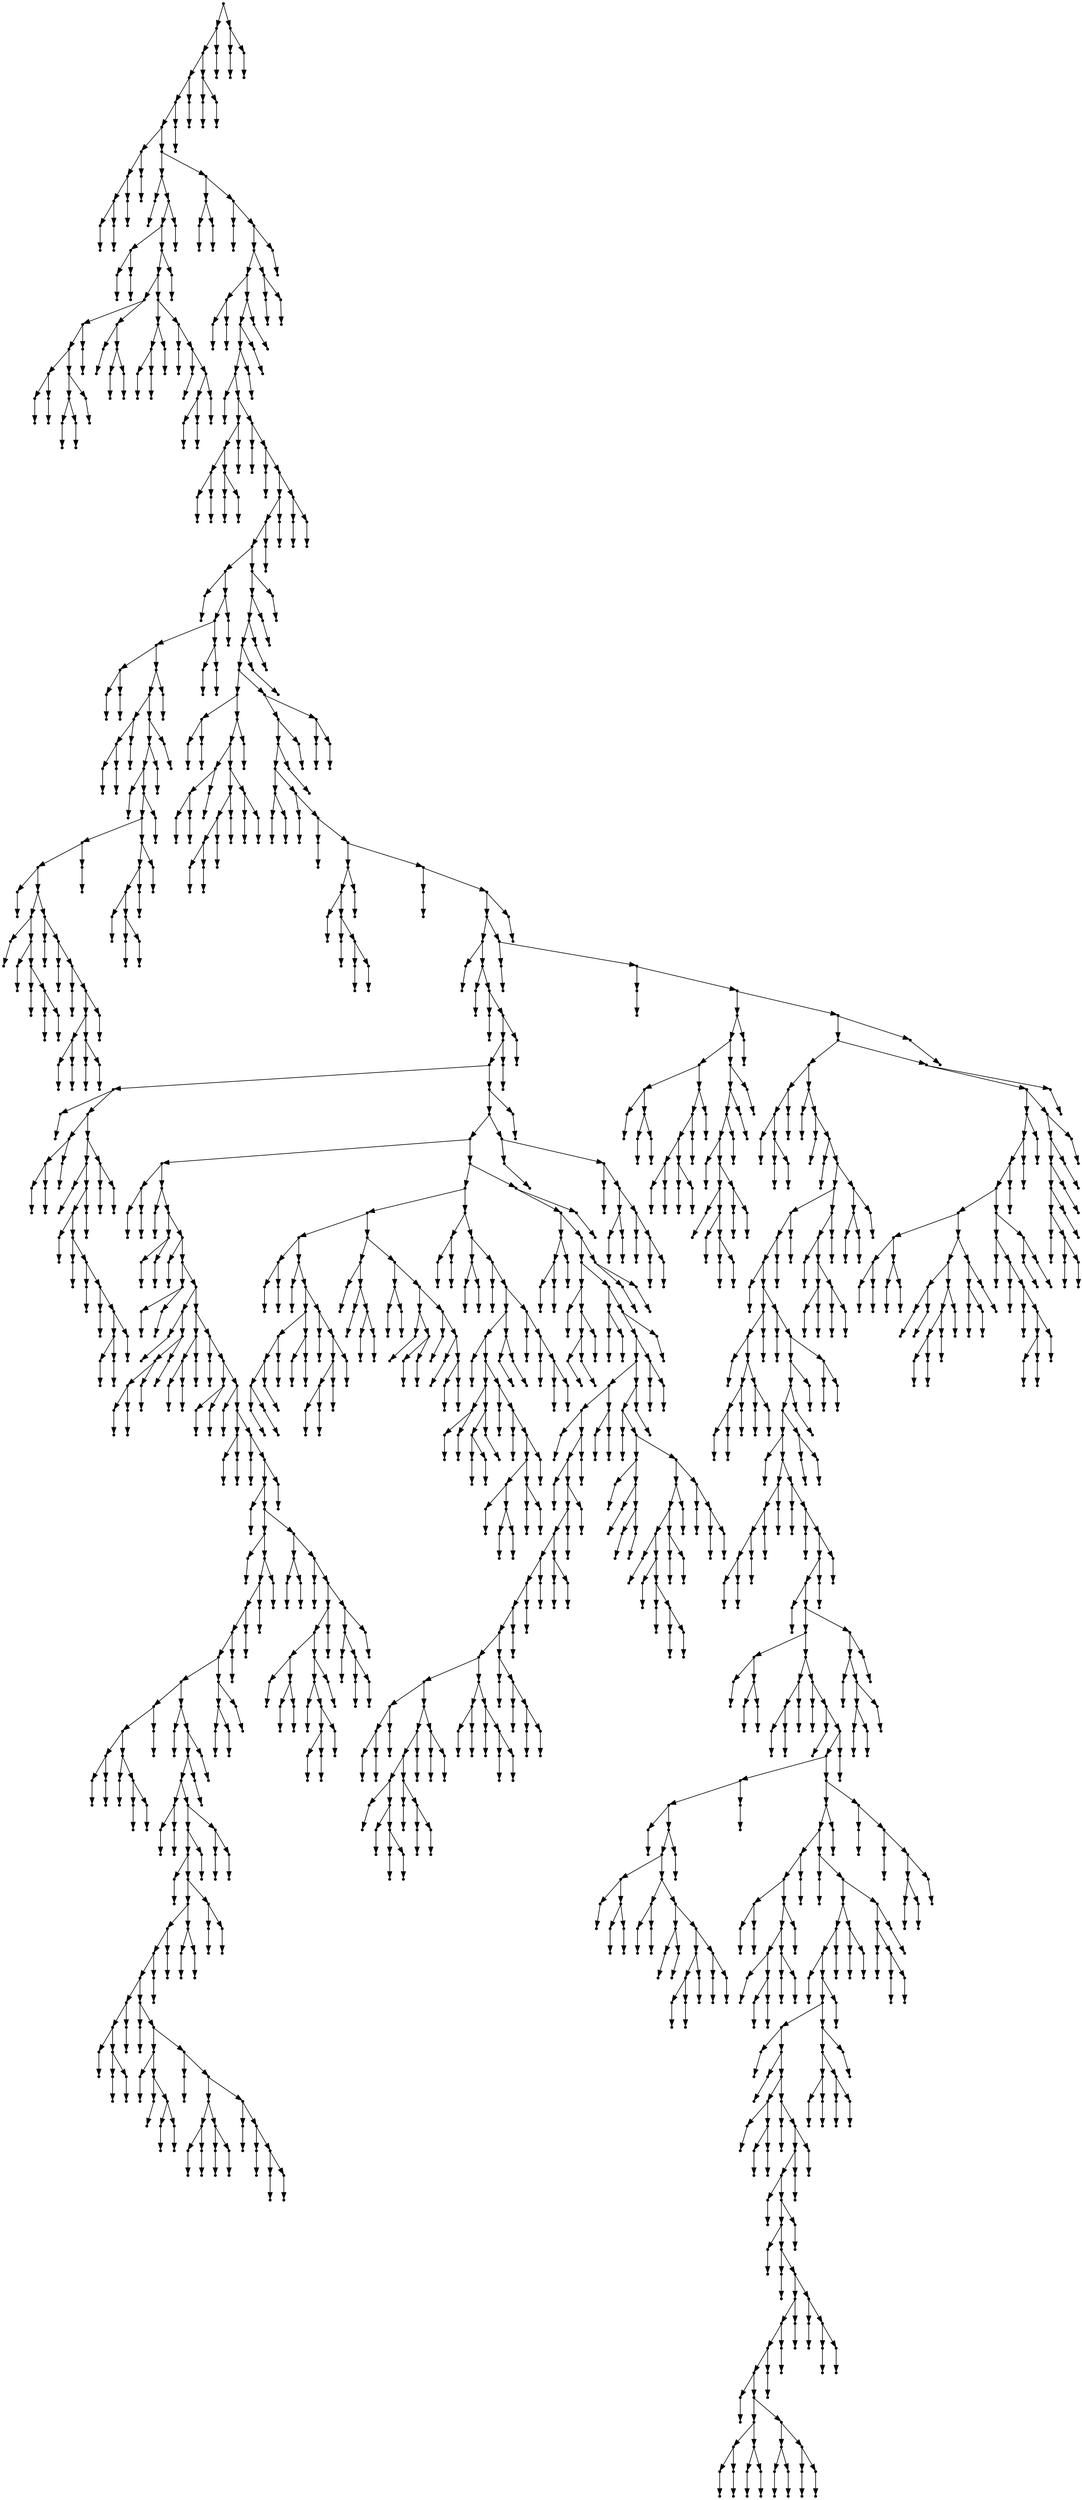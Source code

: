 digraph {
  1618 [shape=point];
  1612 [shape=point];
  1609 [shape=point];
  1603 [shape=point];
  1600 [shape=point];
  1597 [shape=point];
  10 [shape=point];
  7 [shape=point];
  4 [shape=point];
  1 [shape=point];
  0 [shape=point];
  3 [shape=point];
  2 [shape=point];
  6 [shape=point];
  5 [shape=point];
  9 [shape=point];
  8 [shape=point];
  1596 [shape=point];
  75 [shape=point];
  12 [shape=point];
  11 [shape=point];
  74 [shape=point];
  71 [shape=point];
  17 [shape=point];
  14 [shape=point];
  13 [shape=point];
  16 [shape=point];
  15 [shape=point];
  70 [shape=point];
  67 [shape=point];
  43 [shape=point];
  34 [shape=point];
  31 [shape=point];
  22 [shape=point];
  19 [shape=point];
  18 [shape=point];
  21 [shape=point];
  20 [shape=point];
  30 [shape=point];
  27 [shape=point];
  24 [shape=point];
  23 [shape=point];
  26 [shape=point];
  25 [shape=point];
  29 [shape=point];
  28 [shape=point];
  33 [shape=point];
  32 [shape=point];
  42 [shape=point];
  36 [shape=point];
  35 [shape=point];
  41 [shape=point];
  38 [shape=point];
  37 [shape=point];
  40 [shape=point];
  39 [shape=point];
  66 [shape=point];
  51 [shape=point];
  48 [shape=point];
  45 [shape=point];
  44 [shape=point];
  47 [shape=point];
  46 [shape=point];
  50 [shape=point];
  49 [shape=point];
  65 [shape=point];
  53 [shape=point];
  52 [shape=point];
  64 [shape=point];
  55 [shape=point];
  54 [shape=point];
  63 [shape=point];
  60 [shape=point];
  57 [shape=point];
  56 [shape=point];
  59 [shape=point];
  58 [shape=point];
  62 [shape=point];
  61 [shape=point];
  69 [shape=point];
  68 [shape=point];
  73 [shape=point];
  72 [shape=point];
  1595 [shape=point];
  80 [shape=point];
  77 [shape=point];
  76 [shape=point];
  79 [shape=point];
  78 [shape=point];
  1594 [shape=point];
  82 [shape=point];
  81 [shape=point];
  1593 [shape=point];
  1590 [shape=point];
  1584 [shape=point];
  87 [shape=point];
  84 [shape=point];
  83 [shape=point];
  86 [shape=point];
  85 [shape=point];
  1583 [shape=point];
  1580 [shape=point];
  1577 [shape=point];
  1574 [shape=point];
  89 [shape=point];
  88 [shape=point];
  1573 [shape=point];
  103 [shape=point];
  100 [shape=point];
  94 [shape=point];
  91 [shape=point];
  90 [shape=point];
  93 [shape=point];
  92 [shape=point];
  99 [shape=point];
  96 [shape=point];
  95 [shape=point];
  98 [shape=point];
  97 [shape=point];
  102 [shape=point];
  101 [shape=point];
  1572 [shape=point];
  105 [shape=point];
  104 [shape=point];
  1571 [shape=point];
  107 [shape=point];
  106 [shape=point];
  1570 [shape=point];
  1564 [shape=point];
  1561 [shape=point];
  1558 [shape=point];
  208 [shape=point];
  109 [shape=point];
  108 [shape=point];
  207 [shape=point];
  204 [shape=point];
  198 [shape=point];
  114 [shape=point];
  111 [shape=point];
  110 [shape=point];
  113 [shape=point];
  112 [shape=point];
  197 [shape=point];
  194 [shape=point];
  122 [shape=point];
  119 [shape=point];
  116 [shape=point];
  115 [shape=point];
  118 [shape=point];
  117 [shape=point];
  121 [shape=point];
  120 [shape=point];
  193 [shape=point];
  190 [shape=point];
  187 [shape=point];
  124 [shape=point];
  123 [shape=point];
  186 [shape=point];
  183 [shape=point];
  168 [shape=point];
  165 [shape=point];
  126 [shape=point];
  125 [shape=point];
  164 [shape=point];
  140 [shape=point];
  128 [shape=point];
  127 [shape=point];
  139 [shape=point];
  130 [shape=point];
  129 [shape=point];
  138 [shape=point];
  132 [shape=point];
  131 [shape=point];
  137 [shape=point];
  134 [shape=point];
  133 [shape=point];
  136 [shape=point];
  135 [shape=point];
  163 [shape=point];
  142 [shape=point];
  141 [shape=point];
  162 [shape=point];
  144 [shape=point];
  143 [shape=point];
  161 [shape=point];
  146 [shape=point];
  145 [shape=point];
  160 [shape=point];
  157 [shape=point];
  151 [shape=point];
  148 [shape=point];
  147 [shape=point];
  150 [shape=point];
  149 [shape=point];
  156 [shape=point];
  153 [shape=point];
  152 [shape=point];
  155 [shape=point];
  154 [shape=point];
  159 [shape=point];
  158 [shape=point];
  167 [shape=point];
  166 [shape=point];
  182 [shape=point];
  179 [shape=point];
  176 [shape=point];
  170 [shape=point];
  169 [shape=point];
  175 [shape=point];
  172 [shape=point];
  171 [shape=point];
  174 [shape=point];
  173 [shape=point];
  178 [shape=point];
  177 [shape=point];
  181 [shape=point];
  180 [shape=point];
  185 [shape=point];
  184 [shape=point];
  189 [shape=point];
  188 [shape=point];
  192 [shape=point];
  191 [shape=point];
  196 [shape=point];
  195 [shape=point];
  203 [shape=point];
  200 [shape=point];
  199 [shape=point];
  202 [shape=point];
  201 [shape=point];
  206 [shape=point];
  205 [shape=point];
  1557 [shape=point];
  1554 [shape=point];
  1551 [shape=point];
  1548 [shape=point];
  1545 [shape=point];
  243 [shape=point];
  213 [shape=point];
  210 [shape=point];
  209 [shape=point];
  212 [shape=point];
  211 [shape=point];
  242 [shape=point];
  239 [shape=point];
  221 [shape=point];
  218 [shape=point];
  215 [shape=point];
  214 [shape=point];
  217 [shape=point];
  216 [shape=point];
  220 [shape=point];
  219 [shape=point];
  238 [shape=point];
  232 [shape=point];
  229 [shape=point];
  226 [shape=point];
  223 [shape=point];
  222 [shape=point];
  225 [shape=point];
  224 [shape=point];
  228 [shape=point];
  227 [shape=point];
  231 [shape=point];
  230 [shape=point];
  237 [shape=point];
  234 [shape=point];
  233 [shape=point];
  236 [shape=point];
  235 [shape=point];
  241 [shape=point];
  240 [shape=point];
  1544 [shape=point];
  1538 [shape=point];
  1535 [shape=point];
  1532 [shape=point];
  248 [shape=point];
  245 [shape=point];
  244 [shape=point];
  247 [shape=point];
  246 [shape=point];
  1531 [shape=point];
  250 [shape=point];
  249 [shape=point];
  1530 [shape=point];
  252 [shape=point];
  251 [shape=point];
  1529 [shape=point];
  266 [shape=point];
  263 [shape=point];
  254 [shape=point];
  253 [shape=point];
  262 [shape=point];
  256 [shape=point];
  255 [shape=point];
  261 [shape=point];
  258 [shape=point];
  257 [shape=point];
  260 [shape=point];
  259 [shape=point];
  265 [shape=point];
  264 [shape=point];
  1528 [shape=point];
  268 [shape=point];
  267 [shape=point];
  1527 [shape=point];
  1524 [shape=point];
  969 [shape=point];
  270 [shape=point];
  269 [shape=point];
  968 [shape=point];
  272 [shape=point];
  271 [shape=point];
  967 [shape=point];
  274 [shape=point];
  273 [shape=point];
  966 [shape=point];
  963 [shape=point];
  960 [shape=point];
  318 [shape=point];
  276 [shape=point];
  275 [shape=point];
  317 [shape=point];
  284 [shape=point];
  281 [shape=point];
  278 [shape=point];
  277 [shape=point];
  280 [shape=point];
  279 [shape=point];
  283 [shape=point];
  282 [shape=point];
  316 [shape=point];
  310 [shape=point];
  286 [shape=point];
  285 [shape=point];
  309 [shape=point];
  306 [shape=point];
  288 [shape=point];
  287 [shape=point];
  305 [shape=point];
  290 [shape=point];
  289 [shape=point];
  304 [shape=point];
  292 [shape=point];
  291 [shape=point];
  303 [shape=point];
  294 [shape=point];
  293 [shape=point];
  302 [shape=point];
  299 [shape=point];
  296 [shape=point];
  295 [shape=point];
  298 [shape=point];
  297 [shape=point];
  301 [shape=point];
  300 [shape=point];
  308 [shape=point];
  307 [shape=point];
  315 [shape=point];
  312 [shape=point];
  311 [shape=point];
  314 [shape=point];
  313 [shape=point];
  959 [shape=point];
  956 [shape=point];
  935 [shape=point];
  581 [shape=point];
  323 [shape=point];
  320 [shape=point];
  319 [shape=point];
  322 [shape=point];
  321 [shape=point];
  580 [shape=point];
  325 [shape=point];
  324 [shape=point];
  579 [shape=point];
  330 [shape=point];
  327 [shape=point];
  326 [shape=point];
  329 [shape=point];
  328 [shape=point];
  578 [shape=point];
  332 [shape=point];
  331 [shape=point];
  577 [shape=point];
  337 [shape=point];
  334 [shape=point];
  333 [shape=point];
  336 [shape=point];
  335 [shape=point];
  576 [shape=point];
  351 [shape=point];
  339 [shape=point];
  338 [shape=point];
  350 [shape=point];
  347 [shape=point];
  344 [shape=point];
  341 [shape=point];
  340 [shape=point];
  343 [shape=point];
  342 [shape=point];
  346 [shape=point];
  345 [shape=point];
  349 [shape=point];
  348 [shape=point];
  575 [shape=point];
  359 [shape=point];
  356 [shape=point];
  353 [shape=point];
  352 [shape=point];
  355 [shape=point];
  354 [shape=point];
  358 [shape=point];
  357 [shape=point];
  574 [shape=point];
  361 [shape=point];
  360 [shape=point];
  573 [shape=point];
  366 [shape=point];
  363 [shape=point];
  362 [shape=point];
  365 [shape=point];
  364 [shape=point];
  572 [shape=point];
  368 [shape=point];
  367 [shape=point];
  571 [shape=point];
  373 [shape=point];
  370 [shape=point];
  369 [shape=point];
  372 [shape=point];
  371 [shape=point];
  570 [shape=point];
  375 [shape=point];
  374 [shape=point];
  569 [shape=point];
  566 [shape=point];
  377 [shape=point];
  376 [shape=point];
  565 [shape=point];
  517 [shape=point];
  379 [shape=point];
  378 [shape=point];
  516 [shape=point];
  513 [shape=point];
  510 [shape=point];
  507 [shape=point];
  504 [shape=point];
  495 [shape=point];
  396 [shape=point];
  393 [shape=point];
  384 [shape=point];
  381 [shape=point];
  380 [shape=point];
  383 [shape=point];
  382 [shape=point];
  392 [shape=point];
  386 [shape=point];
  385 [shape=point];
  391 [shape=point];
  388 [shape=point];
  387 [shape=point];
  390 [shape=point];
  389 [shape=point];
  395 [shape=point];
  394 [shape=point];
  494 [shape=point];
  398 [shape=point];
  397 [shape=point];
  493 [shape=point];
  490 [shape=point];
  487 [shape=point];
  403 [shape=point];
  400 [shape=point];
  399 [shape=point];
  402 [shape=point];
  401 [shape=point];
  486 [shape=point];
  480 [shape=point];
  477 [shape=point];
  405 [shape=point];
  404 [shape=point];
  476 [shape=point];
  470 [shape=point];
  464 [shape=point];
  461 [shape=point];
  458 [shape=point];
  416 [shape=point];
  413 [shape=point];
  407 [shape=point];
  406 [shape=point];
  412 [shape=point];
  409 [shape=point];
  408 [shape=point];
  411 [shape=point];
  410 [shape=point];
  415 [shape=point];
  414 [shape=point];
  457 [shape=point];
  418 [shape=point];
  417 [shape=point];
  456 [shape=point];
  429 [shape=point];
  420 [shape=point];
  419 [shape=point];
  428 [shape=point];
  422 [shape=point];
  421 [shape=point];
  427 [shape=point];
  424 [shape=point];
  423 [shape=point];
  426 [shape=point];
  425 [shape=point];
  455 [shape=point];
  431 [shape=point];
  430 [shape=point];
  454 [shape=point];
  442 [shape=point];
  436 [shape=point];
  433 [shape=point];
  432 [shape=point];
  435 [shape=point];
  434 [shape=point];
  441 [shape=point];
  438 [shape=point];
  437 [shape=point];
  440 [shape=point];
  439 [shape=point];
  453 [shape=point];
  444 [shape=point];
  443 [shape=point];
  452 [shape=point];
  446 [shape=point];
  445 [shape=point];
  451 [shape=point];
  448 [shape=point];
  447 [shape=point];
  450 [shape=point];
  449 [shape=point];
  460 [shape=point];
  459 [shape=point];
  463 [shape=point];
  462 [shape=point];
  469 [shape=point];
  466 [shape=point];
  465 [shape=point];
  468 [shape=point];
  467 [shape=point];
  475 [shape=point];
  472 [shape=point];
  471 [shape=point];
  474 [shape=point];
  473 [shape=point];
  479 [shape=point];
  478 [shape=point];
  485 [shape=point];
  482 [shape=point];
  481 [shape=point];
  484 [shape=point];
  483 [shape=point];
  489 [shape=point];
  488 [shape=point];
  492 [shape=point];
  491 [shape=point];
  503 [shape=point];
  500 [shape=point];
  497 [shape=point];
  496 [shape=point];
  499 [shape=point];
  498 [shape=point];
  502 [shape=point];
  501 [shape=point];
  506 [shape=point];
  505 [shape=point];
  509 [shape=point];
  508 [shape=point];
  512 [shape=point];
  511 [shape=point];
  515 [shape=point];
  514 [shape=point];
  564 [shape=point];
  522 [shape=point];
  519 [shape=point];
  518 [shape=point];
  521 [shape=point];
  520 [shape=point];
  563 [shape=point];
  524 [shape=point];
  523 [shape=point];
  562 [shape=point];
  550 [shape=point];
  547 [shape=point];
  532 [shape=point];
  526 [shape=point];
  525 [shape=point];
  531 [shape=point];
  528 [shape=point];
  527 [shape=point];
  530 [shape=point];
  529 [shape=point];
  546 [shape=point];
  543 [shape=point];
  534 [shape=point];
  533 [shape=point];
  542 [shape=point];
  539 [shape=point];
  536 [shape=point];
  535 [shape=point];
  538 [shape=point];
  537 [shape=point];
  541 [shape=point];
  540 [shape=point];
  545 [shape=point];
  544 [shape=point];
  549 [shape=point];
  548 [shape=point];
  561 [shape=point];
  558 [shape=point];
  552 [shape=point];
  551 [shape=point];
  557 [shape=point];
  554 [shape=point];
  553 [shape=point];
  556 [shape=point];
  555 [shape=point];
  560 [shape=point];
  559 [shape=point];
  568 [shape=point];
  567 [shape=point];
  934 [shape=point];
  736 [shape=point];
  661 [shape=point];
  622 [shape=point];
  586 [shape=point];
  583 [shape=point];
  582 [shape=point];
  585 [shape=point];
  584 [shape=point];
  621 [shape=point];
  588 [shape=point];
  587 [shape=point];
  620 [shape=point];
  605 [shape=point];
  599 [shape=point];
  596 [shape=point];
  593 [shape=point];
  590 [shape=point];
  589 [shape=point];
  592 [shape=point];
  591 [shape=point];
  595 [shape=point];
  594 [shape=point];
  598 [shape=point];
  597 [shape=point];
  604 [shape=point];
  601 [shape=point];
  600 [shape=point];
  603 [shape=point];
  602 [shape=point];
  619 [shape=point];
  607 [shape=point];
  606 [shape=point];
  618 [shape=point];
  615 [shape=point];
  612 [shape=point];
  609 [shape=point];
  608 [shape=point];
  611 [shape=point];
  610 [shape=point];
  614 [shape=point];
  613 [shape=point];
  617 [shape=point];
  616 [shape=point];
  660 [shape=point];
  633 [shape=point];
  624 [shape=point];
  623 [shape=point];
  632 [shape=point];
  626 [shape=point];
  625 [shape=point];
  631 [shape=point];
  628 [shape=point];
  627 [shape=point];
  630 [shape=point];
  629 [shape=point];
  659 [shape=point];
  638 [shape=point];
  635 [shape=point];
  634 [shape=point];
  637 [shape=point];
  636 [shape=point];
  658 [shape=point];
  646 [shape=point];
  640 [shape=point];
  639 [shape=point];
  645 [shape=point];
  642 [shape=point];
  641 [shape=point];
  644 [shape=point];
  643 [shape=point];
  657 [shape=point];
  648 [shape=point];
  647 [shape=point];
  656 [shape=point];
  650 [shape=point];
  649 [shape=point];
  655 [shape=point];
  652 [shape=point];
  651 [shape=point];
  654 [shape=point];
  653 [shape=point];
  735 [shape=point];
  666 [shape=point];
  663 [shape=point];
  662 [shape=point];
  665 [shape=point];
  664 [shape=point];
  734 [shape=point];
  671 [shape=point];
  668 [shape=point];
  667 [shape=point];
  670 [shape=point];
  669 [shape=point];
  733 [shape=point];
  673 [shape=point];
  672 [shape=point];
  732 [shape=point];
  720 [shape=point];
  714 [shape=point];
  675 [shape=point];
  674 [shape=point];
  713 [shape=point];
  689 [shape=point];
  680 [shape=point];
  677 [shape=point];
  676 [shape=point];
  679 [shape=point];
  678 [shape=point];
  688 [shape=point];
  685 [shape=point];
  682 [shape=point];
  681 [shape=point];
  684 [shape=point];
  683 [shape=point];
  687 [shape=point];
  686 [shape=point];
  712 [shape=point];
  691 [shape=point];
  690 [shape=point];
  711 [shape=point];
  693 [shape=point];
  692 [shape=point];
  710 [shape=point];
  707 [shape=point];
  701 [shape=point];
  695 [shape=point];
  694 [shape=point];
  700 [shape=point];
  697 [shape=point];
  696 [shape=point];
  699 [shape=point];
  698 [shape=point];
  706 [shape=point];
  703 [shape=point];
  702 [shape=point];
  705 [shape=point];
  704 [shape=point];
  709 [shape=point];
  708 [shape=point];
  719 [shape=point];
  716 [shape=point];
  715 [shape=point];
  718 [shape=point];
  717 [shape=point];
  731 [shape=point];
  722 [shape=point];
  721 [shape=point];
  730 [shape=point];
  724 [shape=point];
  723 [shape=point];
  729 [shape=point];
  726 [shape=point];
  725 [shape=point];
  728 [shape=point];
  727 [shape=point];
  933 [shape=point];
  930 [shape=point];
  744 [shape=point];
  741 [shape=point];
  738 [shape=point];
  737 [shape=point];
  740 [shape=point];
  739 [shape=point];
  743 [shape=point];
  742 [shape=point];
  929 [shape=point];
  923 [shape=point];
  755 [shape=point];
  746 [shape=point];
  745 [shape=point];
  754 [shape=point];
  751 [shape=point];
  748 [shape=point];
  747 [shape=point];
  750 [shape=point];
  749 [shape=point];
  753 [shape=point];
  752 [shape=point];
  922 [shape=point];
  760 [shape=point];
  757 [shape=point];
  756 [shape=point];
  759 [shape=point];
  758 [shape=point];
  921 [shape=point];
  918 [shape=point];
  912 [shape=point];
  861 [shape=point];
  855 [shape=point];
  762 [shape=point];
  761 [shape=point];
  854 [shape=point];
  851 [shape=point];
  764 [shape=point];
  763 [shape=point];
  850 [shape=point];
  847 [shape=point];
  844 [shape=point];
  838 [shape=point];
  835 [shape=point];
  832 [shape=point];
  829 [shape=point];
  817 [shape=point];
  802 [shape=point];
  772 [shape=point];
  769 [shape=point];
  766 [shape=point];
  765 [shape=point];
  768 [shape=point];
  767 [shape=point];
  771 [shape=point];
  770 [shape=point];
  801 [shape=point];
  795 [shape=point];
  792 [shape=point];
  783 [shape=point];
  774 [shape=point];
  773 [shape=point];
  782 [shape=point];
  776 [shape=point];
  775 [shape=point];
  781 [shape=point];
  778 [shape=point];
  777 [shape=point];
  780 [shape=point];
  779 [shape=point];
  791 [shape=point];
  785 [shape=point];
  784 [shape=point];
  790 [shape=point];
  787 [shape=point];
  786 [shape=point];
  789 [shape=point];
  788 [shape=point];
  794 [shape=point];
  793 [shape=point];
  800 [shape=point];
  797 [shape=point];
  796 [shape=point];
  799 [shape=point];
  798 [shape=point];
  816 [shape=point];
  807 [shape=point];
  804 [shape=point];
  803 [shape=point];
  806 [shape=point];
  805 [shape=point];
  815 [shape=point];
  809 [shape=point];
  808 [shape=point];
  814 [shape=point];
  811 [shape=point];
  810 [shape=point];
  813 [shape=point];
  812 [shape=point];
  828 [shape=point];
  819 [shape=point];
  818 [shape=point];
  827 [shape=point];
  821 [shape=point];
  820 [shape=point];
  826 [shape=point];
  823 [shape=point];
  822 [shape=point];
  825 [shape=point];
  824 [shape=point];
  831 [shape=point];
  830 [shape=point];
  834 [shape=point];
  833 [shape=point];
  837 [shape=point];
  836 [shape=point];
  843 [shape=point];
  840 [shape=point];
  839 [shape=point];
  842 [shape=point];
  841 [shape=point];
  846 [shape=point];
  845 [shape=point];
  849 [shape=point];
  848 [shape=point];
  853 [shape=point];
  852 [shape=point];
  860 [shape=point];
  857 [shape=point];
  856 [shape=point];
  859 [shape=point];
  858 [shape=point];
  911 [shape=point];
  908 [shape=point];
  863 [shape=point];
  862 [shape=point];
  907 [shape=point];
  874 [shape=point];
  865 [shape=point];
  864 [shape=point];
  873 [shape=point];
  867 [shape=point];
  866 [shape=point];
  872 [shape=point];
  869 [shape=point];
  868 [shape=point];
  871 [shape=point];
  870 [shape=point];
  906 [shape=point];
  897 [shape=point];
  894 [shape=point];
  888 [shape=point];
  876 [shape=point];
  875 [shape=point];
  887 [shape=point];
  878 [shape=point];
  877 [shape=point];
  886 [shape=point];
  880 [shape=point];
  879 [shape=point];
  885 [shape=point];
  882 [shape=point];
  881 [shape=point];
  884 [shape=point];
  883 [shape=point];
  893 [shape=point];
  890 [shape=point];
  889 [shape=point];
  892 [shape=point];
  891 [shape=point];
  896 [shape=point];
  895 [shape=point];
  905 [shape=point];
  899 [shape=point];
  898 [shape=point];
  904 [shape=point];
  901 [shape=point];
  900 [shape=point];
  903 [shape=point];
  902 [shape=point];
  910 [shape=point];
  909 [shape=point];
  917 [shape=point];
  914 [shape=point];
  913 [shape=point];
  916 [shape=point];
  915 [shape=point];
  920 [shape=point];
  919 [shape=point];
  928 [shape=point];
  925 [shape=point];
  924 [shape=point];
  927 [shape=point];
  926 [shape=point];
  932 [shape=point];
  931 [shape=point];
  955 [shape=point];
  937 [shape=point];
  936 [shape=point];
  954 [shape=point];
  939 [shape=point];
  938 [shape=point];
  953 [shape=point];
  944 [shape=point];
  941 [shape=point];
  940 [shape=point];
  943 [shape=point];
  942 [shape=point];
  952 [shape=point];
  946 [shape=point];
  945 [shape=point];
  951 [shape=point];
  948 [shape=point];
  947 [shape=point];
  950 [shape=point];
  949 [shape=point];
  958 [shape=point];
  957 [shape=point];
  962 [shape=point];
  961 [shape=point];
  965 [shape=point];
  964 [shape=point];
  1523 [shape=point];
  971 [shape=point];
  970 [shape=point];
  1522 [shape=point];
  973 [shape=point];
  972 [shape=point];
  1521 [shape=point];
  1032 [shape=point];
  1029 [shape=point];
  999 [shape=point];
  981 [shape=point];
  975 [shape=point];
  974 [shape=point];
  980 [shape=point];
  977 [shape=point];
  976 [shape=point];
  979 [shape=point];
  978 [shape=point];
  998 [shape=point];
  995 [shape=point];
  992 [shape=point];
  986 [shape=point];
  983 [shape=point];
  982 [shape=point];
  985 [shape=point];
  984 [shape=point];
  991 [shape=point];
  988 [shape=point];
  987 [shape=point];
  990 [shape=point];
  989 [shape=point];
  994 [shape=point];
  993 [shape=point];
  997 [shape=point];
  996 [shape=point];
  1028 [shape=point];
  1025 [shape=point];
  1022 [shape=point];
  1019 [shape=point];
  1001 [shape=point];
  1000 [shape=point];
  1018 [shape=point];
  1012 [shape=point];
  1003 [shape=point];
  1002 [shape=point];
  1011 [shape=point];
  1005 [shape=point];
  1004 [shape=point];
  1010 [shape=point];
  1007 [shape=point];
  1006 [shape=point];
  1009 [shape=point];
  1008 [shape=point];
  1017 [shape=point];
  1014 [shape=point];
  1013 [shape=point];
  1016 [shape=point];
  1015 [shape=point];
  1021 [shape=point];
  1020 [shape=point];
  1024 [shape=point];
  1023 [shape=point];
  1027 [shape=point];
  1026 [shape=point];
  1031 [shape=point];
  1030 [shape=point];
  1520 [shape=point];
  1517 [shape=point];
  1421 [shape=point];
  1043 [shape=point];
  1040 [shape=point];
  1034 [shape=point];
  1033 [shape=point];
  1039 [shape=point];
  1036 [shape=point];
  1035 [shape=point];
  1038 [shape=point];
  1037 [shape=point];
  1042 [shape=point];
  1041 [shape=point];
  1420 [shape=point];
  1045 [shape=point];
  1044 [shape=point];
  1419 [shape=point];
  1047 [shape=point];
  1046 [shape=point];
  1418 [shape=point];
  1049 [shape=point];
  1048 [shape=point];
  1417 [shape=point];
  1408 [shape=point];
  1390 [shape=point];
  1387 [shape=point];
  1384 [shape=point];
  1051 [shape=point];
  1050 [shape=point];
  1383 [shape=point];
  1071 [shape=point];
  1068 [shape=point];
  1053 [shape=point];
  1052 [shape=point];
  1067 [shape=point];
  1061 [shape=point];
  1058 [shape=point];
  1055 [shape=point];
  1054 [shape=point];
  1057 [shape=point];
  1056 [shape=point];
  1060 [shape=point];
  1059 [shape=point];
  1066 [shape=point];
  1063 [shape=point];
  1062 [shape=point];
  1065 [shape=point];
  1064 [shape=point];
  1070 [shape=point];
  1069 [shape=point];
  1382 [shape=point];
  1073 [shape=point];
  1072 [shape=point];
  1381 [shape=point];
  1375 [shape=point];
  1372 [shape=point];
  1369 [shape=point];
  1363 [shape=point];
  1075 [shape=point];
  1074 [shape=point];
  1362 [shape=point];
  1089 [shape=point];
  1086 [shape=point];
  1083 [shape=point];
  1080 [shape=point];
  1077 [shape=point];
  1076 [shape=point];
  1079 [shape=point];
  1078 [shape=point];
  1082 [shape=point];
  1081 [shape=point];
  1085 [shape=point];
  1084 [shape=point];
  1088 [shape=point];
  1087 [shape=point];
  1361 [shape=point];
  1091 [shape=point];
  1090 [shape=point];
  1360 [shape=point];
  1093 [shape=point];
  1092 [shape=point];
  1359 [shape=point];
  1356 [shape=point];
  1353 [shape=point];
  1095 [shape=point];
  1094 [shape=point];
  1352 [shape=point];
  1337 [shape=point];
  1103 [shape=point];
  1097 [shape=point];
  1096 [shape=point];
  1102 [shape=point];
  1099 [shape=point];
  1098 [shape=point];
  1101 [shape=point];
  1100 [shape=point];
  1336 [shape=point];
  1111 [shape=point];
  1108 [shape=point];
  1105 [shape=point];
  1104 [shape=point];
  1107 [shape=point];
  1106 [shape=point];
  1110 [shape=point];
  1109 [shape=point];
  1335 [shape=point];
  1113 [shape=point];
  1112 [shape=point];
  1334 [shape=point];
  1115 [shape=point];
  1114 [shape=point];
  1333 [shape=point];
  1330 [shape=point];
  1159 [shape=point];
  1156 [shape=point];
  1117 [shape=point];
  1116 [shape=point];
  1155 [shape=point];
  1152 [shape=point];
  1125 [shape=point];
  1119 [shape=point];
  1118 [shape=point];
  1124 [shape=point];
  1121 [shape=point];
  1120 [shape=point];
  1123 [shape=point];
  1122 [shape=point];
  1151 [shape=point];
  1130 [shape=point];
  1127 [shape=point];
  1126 [shape=point];
  1129 [shape=point];
  1128 [shape=point];
  1150 [shape=point];
  1135 [shape=point];
  1132 [shape=point];
  1131 [shape=point];
  1134 [shape=point];
  1133 [shape=point];
  1149 [shape=point];
  1143 [shape=point];
  1140 [shape=point];
  1137 [shape=point];
  1136 [shape=point];
  1139 [shape=point];
  1138 [shape=point];
  1142 [shape=point];
  1141 [shape=point];
  1148 [shape=point];
  1145 [shape=point];
  1144 [shape=point];
  1147 [shape=point];
  1146 [shape=point];
  1154 [shape=point];
  1153 [shape=point];
  1158 [shape=point];
  1157 [shape=point];
  1329 [shape=point];
  1314 [shape=point];
  1311 [shape=point];
  1185 [shape=point];
  1182 [shape=point];
  1164 [shape=point];
  1161 [shape=point];
  1160 [shape=point];
  1163 [shape=point];
  1162 [shape=point];
  1181 [shape=point];
  1178 [shape=point];
  1172 [shape=point];
  1166 [shape=point];
  1165 [shape=point];
  1171 [shape=point];
  1168 [shape=point];
  1167 [shape=point];
  1170 [shape=point];
  1169 [shape=point];
  1177 [shape=point];
  1174 [shape=point];
  1173 [shape=point];
  1176 [shape=point];
  1175 [shape=point];
  1180 [shape=point];
  1179 [shape=point];
  1184 [shape=point];
  1183 [shape=point];
  1310 [shape=point];
  1187 [shape=point];
  1186 [shape=point];
  1309 [shape=point];
  1297 [shape=point];
  1291 [shape=point];
  1288 [shape=point];
  1189 [shape=point];
  1188 [shape=point];
  1287 [shape=point];
  1284 [shape=point];
  1269 [shape=point];
  1191 [shape=point];
  1190 [shape=point];
  1268 [shape=point];
  1193 [shape=point];
  1192 [shape=point];
  1267 [shape=point];
  1201 [shape=point];
  1195 [shape=point];
  1194 [shape=point];
  1200 [shape=point];
  1197 [shape=point];
  1196 [shape=point];
  1199 [shape=point];
  1198 [shape=point];
  1266 [shape=point];
  1203 [shape=point];
  1202 [shape=point];
  1265 [shape=point];
  1262 [shape=point];
  1259 [shape=point];
  1205 [shape=point];
  1204 [shape=point];
  1258 [shape=point];
  1255 [shape=point];
  1207 [shape=point];
  1206 [shape=point];
  1254 [shape=point];
  1209 [shape=point];
  1208 [shape=point];
  1253 [shape=point];
  1244 [shape=point];
  1241 [shape=point];
  1238 [shape=point];
  1235 [shape=point];
  1211 [shape=point];
  1210 [shape=point];
  1234 [shape=point];
  1222 [shape=point];
  1216 [shape=point];
  1213 [shape=point];
  1212 [shape=point];
  1215 [shape=point];
  1214 [shape=point];
  1221 [shape=point];
  1218 [shape=point];
  1217 [shape=point];
  1220 [shape=point];
  1219 [shape=point];
  1233 [shape=point];
  1227 [shape=point];
  1224 [shape=point];
  1223 [shape=point];
  1226 [shape=point];
  1225 [shape=point];
  1232 [shape=point];
  1229 [shape=point];
  1228 [shape=point];
  1231 [shape=point];
  1230 [shape=point];
  1237 [shape=point];
  1236 [shape=point];
  1240 [shape=point];
  1239 [shape=point];
  1243 [shape=point];
  1242 [shape=point];
  1252 [shape=point];
  1246 [shape=point];
  1245 [shape=point];
  1251 [shape=point];
  1248 [shape=point];
  1247 [shape=point];
  1250 [shape=point];
  1249 [shape=point];
  1257 [shape=point];
  1256 [shape=point];
  1261 [shape=point];
  1260 [shape=point];
  1264 [shape=point];
  1263 [shape=point];
  1283 [shape=point];
  1280 [shape=point];
  1274 [shape=point];
  1271 [shape=point];
  1270 [shape=point];
  1273 [shape=point];
  1272 [shape=point];
  1279 [shape=point];
  1276 [shape=point];
  1275 [shape=point];
  1278 [shape=point];
  1277 [shape=point];
  1282 [shape=point];
  1281 [shape=point];
  1286 [shape=point];
  1285 [shape=point];
  1290 [shape=point];
  1289 [shape=point];
  1296 [shape=point];
  1293 [shape=point];
  1292 [shape=point];
  1295 [shape=point];
  1294 [shape=point];
  1308 [shape=point];
  1305 [shape=point];
  1299 [shape=point];
  1298 [shape=point];
  1304 [shape=point];
  1301 [shape=point];
  1300 [shape=point];
  1303 [shape=point];
  1302 [shape=point];
  1307 [shape=point];
  1306 [shape=point];
  1313 [shape=point];
  1312 [shape=point];
  1328 [shape=point];
  1316 [shape=point];
  1315 [shape=point];
  1327 [shape=point];
  1318 [shape=point];
  1317 [shape=point];
  1326 [shape=point];
  1323 [shape=point];
  1320 [shape=point];
  1319 [shape=point];
  1322 [shape=point];
  1321 [shape=point];
  1325 [shape=point];
  1324 [shape=point];
  1332 [shape=point];
  1331 [shape=point];
  1351 [shape=point];
  1348 [shape=point];
  1339 [shape=point];
  1338 [shape=point];
  1347 [shape=point];
  1344 [shape=point];
  1341 [shape=point];
  1340 [shape=point];
  1343 [shape=point];
  1342 [shape=point];
  1346 [shape=point];
  1345 [shape=point];
  1350 [shape=point];
  1349 [shape=point];
  1355 [shape=point];
  1354 [shape=point];
  1358 [shape=point];
  1357 [shape=point];
  1368 [shape=point];
  1365 [shape=point];
  1364 [shape=point];
  1367 [shape=point];
  1366 [shape=point];
  1371 [shape=point];
  1370 [shape=point];
  1374 [shape=point];
  1373 [shape=point];
  1380 [shape=point];
  1377 [shape=point];
  1376 [shape=point];
  1379 [shape=point];
  1378 [shape=point];
  1386 [shape=point];
  1385 [shape=point];
  1389 [shape=point];
  1388 [shape=point];
  1407 [shape=point];
  1404 [shape=point];
  1392 [shape=point];
  1391 [shape=point];
  1403 [shape=point];
  1397 [shape=point];
  1394 [shape=point];
  1393 [shape=point];
  1396 [shape=point];
  1395 [shape=point];
  1402 [shape=point];
  1399 [shape=point];
  1398 [shape=point];
  1401 [shape=point];
  1400 [shape=point];
  1406 [shape=point];
  1405 [shape=point];
  1416 [shape=point];
  1413 [shape=point];
  1410 [shape=point];
  1409 [shape=point];
  1412 [shape=point];
  1411 [shape=point];
  1415 [shape=point];
  1414 [shape=point];
  1516 [shape=point];
  1513 [shape=point];
  1492 [shape=point];
  1489 [shape=point];
  1486 [shape=point];
  1483 [shape=point];
  1459 [shape=point];
  1432 [shape=point];
  1426 [shape=point];
  1423 [shape=point];
  1422 [shape=point];
  1425 [shape=point];
  1424 [shape=point];
  1431 [shape=point];
  1428 [shape=point];
  1427 [shape=point];
  1430 [shape=point];
  1429 [shape=point];
  1458 [shape=point];
  1449 [shape=point];
  1437 [shape=point];
  1434 [shape=point];
  1433 [shape=point];
  1436 [shape=point];
  1435 [shape=point];
  1448 [shape=point];
  1445 [shape=point];
  1442 [shape=point];
  1439 [shape=point];
  1438 [shape=point];
  1441 [shape=point];
  1440 [shape=point];
  1444 [shape=point];
  1443 [shape=point];
  1447 [shape=point];
  1446 [shape=point];
  1457 [shape=point];
  1454 [shape=point];
  1451 [shape=point];
  1450 [shape=point];
  1453 [shape=point];
  1452 [shape=point];
  1456 [shape=point];
  1455 [shape=point];
  1482 [shape=point];
  1476 [shape=point];
  1461 [shape=point];
  1460 [shape=point];
  1475 [shape=point];
  1463 [shape=point];
  1462 [shape=point];
  1474 [shape=point];
  1465 [shape=point];
  1464 [shape=point];
  1473 [shape=point];
  1470 [shape=point];
  1467 [shape=point];
  1466 [shape=point];
  1469 [shape=point];
  1468 [shape=point];
  1472 [shape=point];
  1471 [shape=point];
  1481 [shape=point];
  1478 [shape=point];
  1477 [shape=point];
  1480 [shape=point];
  1479 [shape=point];
  1485 [shape=point];
  1484 [shape=point];
  1488 [shape=point];
  1487 [shape=point];
  1491 [shape=point];
  1490 [shape=point];
  1512 [shape=point];
  1509 [shape=point];
  1506 [shape=point];
  1503 [shape=point];
  1500 [shape=point];
  1494 [shape=point];
  1493 [shape=point];
  1499 [shape=point];
  1496 [shape=point];
  1495 [shape=point];
  1498 [shape=point];
  1497 [shape=point];
  1502 [shape=point];
  1501 [shape=point];
  1505 [shape=point];
  1504 [shape=point];
  1508 [shape=point];
  1507 [shape=point];
  1511 [shape=point];
  1510 [shape=point];
  1515 [shape=point];
  1514 [shape=point];
  1519 [shape=point];
  1518 [shape=point];
  1526 [shape=point];
  1525 [shape=point];
  1534 [shape=point];
  1533 [shape=point];
  1537 [shape=point];
  1536 [shape=point];
  1543 [shape=point];
  1540 [shape=point];
  1539 [shape=point];
  1542 [shape=point];
  1541 [shape=point];
  1547 [shape=point];
  1546 [shape=point];
  1550 [shape=point];
  1549 [shape=point];
  1553 [shape=point];
  1552 [shape=point];
  1556 [shape=point];
  1555 [shape=point];
  1560 [shape=point];
  1559 [shape=point];
  1563 [shape=point];
  1562 [shape=point];
  1569 [shape=point];
  1566 [shape=point];
  1565 [shape=point];
  1568 [shape=point];
  1567 [shape=point];
  1576 [shape=point];
  1575 [shape=point];
  1579 [shape=point];
  1578 [shape=point];
  1582 [shape=point];
  1581 [shape=point];
  1589 [shape=point];
  1586 [shape=point];
  1585 [shape=point];
  1588 [shape=point];
  1587 [shape=point];
  1592 [shape=point];
  1591 [shape=point];
  1599 [shape=point];
  1598 [shape=point];
  1602 [shape=point];
  1601 [shape=point];
  1608 [shape=point];
  1605 [shape=point];
  1604 [shape=point];
  1607 [shape=point];
  1606 [shape=point];
  1611 [shape=point];
  1610 [shape=point];
  1617 [shape=point];
  1614 [shape=point];
  1613 [shape=point];
  1616 [shape=point];
  1615 [shape=point];
1618 -> 1612;
1612 -> 1609;
1609 -> 1603;
1603 -> 1600;
1600 -> 1597;
1597 -> 10;
10 -> 7;
7 -> 4;
4 -> 1;
1 -> 0;
4 -> 3;
3 -> 2;
7 -> 6;
6 -> 5;
10 -> 9;
9 -> 8;
1597 -> 1596;
1596 -> 75;
75 -> 12;
12 -> 11;
75 -> 74;
74 -> 71;
71 -> 17;
17 -> 14;
14 -> 13;
17 -> 16;
16 -> 15;
71 -> 70;
70 -> 67;
67 -> 43;
43 -> 34;
34 -> 31;
31 -> 22;
22 -> 19;
19 -> 18;
22 -> 21;
21 -> 20;
31 -> 30;
30 -> 27;
27 -> 24;
24 -> 23;
27 -> 26;
26 -> 25;
30 -> 29;
29 -> 28;
34 -> 33;
33 -> 32;
43 -> 42;
42 -> 36;
36 -> 35;
42 -> 41;
41 -> 38;
38 -> 37;
41 -> 40;
40 -> 39;
67 -> 66;
66 -> 51;
51 -> 48;
48 -> 45;
45 -> 44;
48 -> 47;
47 -> 46;
51 -> 50;
50 -> 49;
66 -> 65;
65 -> 53;
53 -> 52;
65 -> 64;
64 -> 55;
55 -> 54;
64 -> 63;
63 -> 60;
60 -> 57;
57 -> 56;
60 -> 59;
59 -> 58;
63 -> 62;
62 -> 61;
70 -> 69;
69 -> 68;
74 -> 73;
73 -> 72;
1596 -> 1595;
1595 -> 80;
80 -> 77;
77 -> 76;
80 -> 79;
79 -> 78;
1595 -> 1594;
1594 -> 82;
82 -> 81;
1594 -> 1593;
1593 -> 1590;
1590 -> 1584;
1584 -> 87;
87 -> 84;
84 -> 83;
87 -> 86;
86 -> 85;
1584 -> 1583;
1583 -> 1580;
1580 -> 1577;
1577 -> 1574;
1574 -> 89;
89 -> 88;
1574 -> 1573;
1573 -> 103;
103 -> 100;
100 -> 94;
94 -> 91;
91 -> 90;
94 -> 93;
93 -> 92;
100 -> 99;
99 -> 96;
96 -> 95;
99 -> 98;
98 -> 97;
103 -> 102;
102 -> 101;
1573 -> 1572;
1572 -> 105;
105 -> 104;
1572 -> 1571;
1571 -> 107;
107 -> 106;
1571 -> 1570;
1570 -> 1564;
1564 -> 1561;
1561 -> 1558;
1558 -> 208;
208 -> 109;
109 -> 108;
208 -> 207;
207 -> 204;
204 -> 198;
198 -> 114;
114 -> 111;
111 -> 110;
114 -> 113;
113 -> 112;
198 -> 197;
197 -> 194;
194 -> 122;
122 -> 119;
119 -> 116;
116 -> 115;
119 -> 118;
118 -> 117;
122 -> 121;
121 -> 120;
194 -> 193;
193 -> 190;
190 -> 187;
187 -> 124;
124 -> 123;
187 -> 186;
186 -> 183;
183 -> 168;
168 -> 165;
165 -> 126;
126 -> 125;
165 -> 164;
164 -> 140;
140 -> 128;
128 -> 127;
140 -> 139;
139 -> 130;
130 -> 129;
139 -> 138;
138 -> 132;
132 -> 131;
138 -> 137;
137 -> 134;
134 -> 133;
137 -> 136;
136 -> 135;
164 -> 163;
163 -> 142;
142 -> 141;
163 -> 162;
162 -> 144;
144 -> 143;
162 -> 161;
161 -> 146;
146 -> 145;
161 -> 160;
160 -> 157;
157 -> 151;
151 -> 148;
148 -> 147;
151 -> 150;
150 -> 149;
157 -> 156;
156 -> 153;
153 -> 152;
156 -> 155;
155 -> 154;
160 -> 159;
159 -> 158;
168 -> 167;
167 -> 166;
183 -> 182;
182 -> 179;
179 -> 176;
176 -> 170;
170 -> 169;
176 -> 175;
175 -> 172;
172 -> 171;
175 -> 174;
174 -> 173;
179 -> 178;
178 -> 177;
182 -> 181;
181 -> 180;
186 -> 185;
185 -> 184;
190 -> 189;
189 -> 188;
193 -> 192;
192 -> 191;
197 -> 196;
196 -> 195;
204 -> 203;
203 -> 200;
200 -> 199;
203 -> 202;
202 -> 201;
207 -> 206;
206 -> 205;
1558 -> 1557;
1557 -> 1554;
1554 -> 1551;
1551 -> 1548;
1548 -> 1545;
1545 -> 243;
243 -> 213;
213 -> 210;
210 -> 209;
213 -> 212;
212 -> 211;
243 -> 242;
242 -> 239;
239 -> 221;
221 -> 218;
218 -> 215;
215 -> 214;
218 -> 217;
217 -> 216;
221 -> 220;
220 -> 219;
239 -> 238;
238 -> 232;
232 -> 229;
229 -> 226;
226 -> 223;
223 -> 222;
226 -> 225;
225 -> 224;
229 -> 228;
228 -> 227;
232 -> 231;
231 -> 230;
238 -> 237;
237 -> 234;
234 -> 233;
237 -> 236;
236 -> 235;
242 -> 241;
241 -> 240;
1545 -> 1544;
1544 -> 1538;
1538 -> 1535;
1535 -> 1532;
1532 -> 248;
248 -> 245;
245 -> 244;
248 -> 247;
247 -> 246;
1532 -> 1531;
1531 -> 250;
250 -> 249;
1531 -> 1530;
1530 -> 252;
252 -> 251;
1530 -> 1529;
1529 -> 266;
266 -> 263;
263 -> 254;
254 -> 253;
263 -> 262;
262 -> 256;
256 -> 255;
262 -> 261;
261 -> 258;
258 -> 257;
261 -> 260;
260 -> 259;
266 -> 265;
265 -> 264;
1529 -> 1528;
1528 -> 268;
268 -> 267;
1528 -> 1527;
1527 -> 1524;
1524 -> 969;
969 -> 270;
270 -> 269;
969 -> 968;
968 -> 272;
272 -> 271;
968 -> 967;
967 -> 274;
274 -> 273;
967 -> 966;
966 -> 963;
963 -> 960;
960 -> 318;
318 -> 276;
276 -> 275;
318 -> 317;
317 -> 284;
284 -> 281;
281 -> 278;
278 -> 277;
281 -> 280;
280 -> 279;
284 -> 283;
283 -> 282;
317 -> 316;
316 -> 310;
310 -> 286;
286 -> 285;
310 -> 309;
309 -> 306;
306 -> 288;
288 -> 287;
306 -> 305;
305 -> 290;
290 -> 289;
305 -> 304;
304 -> 292;
292 -> 291;
304 -> 303;
303 -> 294;
294 -> 293;
303 -> 302;
302 -> 299;
299 -> 296;
296 -> 295;
299 -> 298;
298 -> 297;
302 -> 301;
301 -> 300;
309 -> 308;
308 -> 307;
316 -> 315;
315 -> 312;
312 -> 311;
315 -> 314;
314 -> 313;
960 -> 959;
959 -> 956;
956 -> 935;
935 -> 581;
581 -> 323;
323 -> 320;
320 -> 319;
323 -> 322;
322 -> 321;
581 -> 580;
580 -> 325;
325 -> 324;
580 -> 579;
579 -> 330;
330 -> 327;
327 -> 326;
330 -> 329;
329 -> 328;
579 -> 578;
578 -> 332;
332 -> 331;
578 -> 577;
577 -> 337;
337 -> 334;
334 -> 333;
337 -> 336;
336 -> 335;
577 -> 576;
576 -> 351;
351 -> 339;
339 -> 338;
351 -> 350;
350 -> 347;
347 -> 344;
344 -> 341;
341 -> 340;
344 -> 343;
343 -> 342;
347 -> 346;
346 -> 345;
350 -> 349;
349 -> 348;
576 -> 575;
575 -> 359;
359 -> 356;
356 -> 353;
353 -> 352;
356 -> 355;
355 -> 354;
359 -> 358;
358 -> 357;
575 -> 574;
574 -> 361;
361 -> 360;
574 -> 573;
573 -> 366;
366 -> 363;
363 -> 362;
366 -> 365;
365 -> 364;
573 -> 572;
572 -> 368;
368 -> 367;
572 -> 571;
571 -> 373;
373 -> 370;
370 -> 369;
373 -> 372;
372 -> 371;
571 -> 570;
570 -> 375;
375 -> 374;
570 -> 569;
569 -> 566;
566 -> 377;
377 -> 376;
566 -> 565;
565 -> 517;
517 -> 379;
379 -> 378;
517 -> 516;
516 -> 513;
513 -> 510;
510 -> 507;
507 -> 504;
504 -> 495;
495 -> 396;
396 -> 393;
393 -> 384;
384 -> 381;
381 -> 380;
384 -> 383;
383 -> 382;
393 -> 392;
392 -> 386;
386 -> 385;
392 -> 391;
391 -> 388;
388 -> 387;
391 -> 390;
390 -> 389;
396 -> 395;
395 -> 394;
495 -> 494;
494 -> 398;
398 -> 397;
494 -> 493;
493 -> 490;
490 -> 487;
487 -> 403;
403 -> 400;
400 -> 399;
403 -> 402;
402 -> 401;
487 -> 486;
486 -> 480;
480 -> 477;
477 -> 405;
405 -> 404;
477 -> 476;
476 -> 470;
470 -> 464;
464 -> 461;
461 -> 458;
458 -> 416;
416 -> 413;
413 -> 407;
407 -> 406;
413 -> 412;
412 -> 409;
409 -> 408;
412 -> 411;
411 -> 410;
416 -> 415;
415 -> 414;
458 -> 457;
457 -> 418;
418 -> 417;
457 -> 456;
456 -> 429;
429 -> 420;
420 -> 419;
429 -> 428;
428 -> 422;
422 -> 421;
428 -> 427;
427 -> 424;
424 -> 423;
427 -> 426;
426 -> 425;
456 -> 455;
455 -> 431;
431 -> 430;
455 -> 454;
454 -> 442;
442 -> 436;
436 -> 433;
433 -> 432;
436 -> 435;
435 -> 434;
442 -> 441;
441 -> 438;
438 -> 437;
441 -> 440;
440 -> 439;
454 -> 453;
453 -> 444;
444 -> 443;
453 -> 452;
452 -> 446;
446 -> 445;
452 -> 451;
451 -> 448;
448 -> 447;
451 -> 450;
450 -> 449;
461 -> 460;
460 -> 459;
464 -> 463;
463 -> 462;
470 -> 469;
469 -> 466;
466 -> 465;
469 -> 468;
468 -> 467;
476 -> 475;
475 -> 472;
472 -> 471;
475 -> 474;
474 -> 473;
480 -> 479;
479 -> 478;
486 -> 485;
485 -> 482;
482 -> 481;
485 -> 484;
484 -> 483;
490 -> 489;
489 -> 488;
493 -> 492;
492 -> 491;
504 -> 503;
503 -> 500;
500 -> 497;
497 -> 496;
500 -> 499;
499 -> 498;
503 -> 502;
502 -> 501;
507 -> 506;
506 -> 505;
510 -> 509;
509 -> 508;
513 -> 512;
512 -> 511;
516 -> 515;
515 -> 514;
565 -> 564;
564 -> 522;
522 -> 519;
519 -> 518;
522 -> 521;
521 -> 520;
564 -> 563;
563 -> 524;
524 -> 523;
563 -> 562;
562 -> 550;
550 -> 547;
547 -> 532;
532 -> 526;
526 -> 525;
532 -> 531;
531 -> 528;
528 -> 527;
531 -> 530;
530 -> 529;
547 -> 546;
546 -> 543;
543 -> 534;
534 -> 533;
543 -> 542;
542 -> 539;
539 -> 536;
536 -> 535;
539 -> 538;
538 -> 537;
542 -> 541;
541 -> 540;
546 -> 545;
545 -> 544;
550 -> 549;
549 -> 548;
562 -> 561;
561 -> 558;
558 -> 552;
552 -> 551;
558 -> 557;
557 -> 554;
554 -> 553;
557 -> 556;
556 -> 555;
561 -> 560;
560 -> 559;
569 -> 568;
568 -> 567;
935 -> 934;
934 -> 736;
736 -> 661;
661 -> 622;
622 -> 586;
586 -> 583;
583 -> 582;
586 -> 585;
585 -> 584;
622 -> 621;
621 -> 588;
588 -> 587;
621 -> 620;
620 -> 605;
605 -> 599;
599 -> 596;
596 -> 593;
593 -> 590;
590 -> 589;
593 -> 592;
592 -> 591;
596 -> 595;
595 -> 594;
599 -> 598;
598 -> 597;
605 -> 604;
604 -> 601;
601 -> 600;
604 -> 603;
603 -> 602;
620 -> 619;
619 -> 607;
607 -> 606;
619 -> 618;
618 -> 615;
615 -> 612;
612 -> 609;
609 -> 608;
612 -> 611;
611 -> 610;
615 -> 614;
614 -> 613;
618 -> 617;
617 -> 616;
661 -> 660;
660 -> 633;
633 -> 624;
624 -> 623;
633 -> 632;
632 -> 626;
626 -> 625;
632 -> 631;
631 -> 628;
628 -> 627;
631 -> 630;
630 -> 629;
660 -> 659;
659 -> 638;
638 -> 635;
635 -> 634;
638 -> 637;
637 -> 636;
659 -> 658;
658 -> 646;
646 -> 640;
640 -> 639;
646 -> 645;
645 -> 642;
642 -> 641;
645 -> 644;
644 -> 643;
658 -> 657;
657 -> 648;
648 -> 647;
657 -> 656;
656 -> 650;
650 -> 649;
656 -> 655;
655 -> 652;
652 -> 651;
655 -> 654;
654 -> 653;
736 -> 735;
735 -> 666;
666 -> 663;
663 -> 662;
666 -> 665;
665 -> 664;
735 -> 734;
734 -> 671;
671 -> 668;
668 -> 667;
671 -> 670;
670 -> 669;
734 -> 733;
733 -> 673;
673 -> 672;
733 -> 732;
732 -> 720;
720 -> 714;
714 -> 675;
675 -> 674;
714 -> 713;
713 -> 689;
689 -> 680;
680 -> 677;
677 -> 676;
680 -> 679;
679 -> 678;
689 -> 688;
688 -> 685;
685 -> 682;
682 -> 681;
685 -> 684;
684 -> 683;
688 -> 687;
687 -> 686;
713 -> 712;
712 -> 691;
691 -> 690;
712 -> 711;
711 -> 693;
693 -> 692;
711 -> 710;
710 -> 707;
707 -> 701;
701 -> 695;
695 -> 694;
701 -> 700;
700 -> 697;
697 -> 696;
700 -> 699;
699 -> 698;
707 -> 706;
706 -> 703;
703 -> 702;
706 -> 705;
705 -> 704;
710 -> 709;
709 -> 708;
720 -> 719;
719 -> 716;
716 -> 715;
719 -> 718;
718 -> 717;
732 -> 731;
731 -> 722;
722 -> 721;
731 -> 730;
730 -> 724;
724 -> 723;
730 -> 729;
729 -> 726;
726 -> 725;
729 -> 728;
728 -> 727;
934 -> 933;
933 -> 930;
930 -> 744;
744 -> 741;
741 -> 738;
738 -> 737;
741 -> 740;
740 -> 739;
744 -> 743;
743 -> 742;
930 -> 929;
929 -> 923;
923 -> 755;
755 -> 746;
746 -> 745;
755 -> 754;
754 -> 751;
751 -> 748;
748 -> 747;
751 -> 750;
750 -> 749;
754 -> 753;
753 -> 752;
923 -> 922;
922 -> 760;
760 -> 757;
757 -> 756;
760 -> 759;
759 -> 758;
922 -> 921;
921 -> 918;
918 -> 912;
912 -> 861;
861 -> 855;
855 -> 762;
762 -> 761;
855 -> 854;
854 -> 851;
851 -> 764;
764 -> 763;
851 -> 850;
850 -> 847;
847 -> 844;
844 -> 838;
838 -> 835;
835 -> 832;
832 -> 829;
829 -> 817;
817 -> 802;
802 -> 772;
772 -> 769;
769 -> 766;
766 -> 765;
769 -> 768;
768 -> 767;
772 -> 771;
771 -> 770;
802 -> 801;
801 -> 795;
795 -> 792;
792 -> 783;
783 -> 774;
774 -> 773;
783 -> 782;
782 -> 776;
776 -> 775;
782 -> 781;
781 -> 778;
778 -> 777;
781 -> 780;
780 -> 779;
792 -> 791;
791 -> 785;
785 -> 784;
791 -> 790;
790 -> 787;
787 -> 786;
790 -> 789;
789 -> 788;
795 -> 794;
794 -> 793;
801 -> 800;
800 -> 797;
797 -> 796;
800 -> 799;
799 -> 798;
817 -> 816;
816 -> 807;
807 -> 804;
804 -> 803;
807 -> 806;
806 -> 805;
816 -> 815;
815 -> 809;
809 -> 808;
815 -> 814;
814 -> 811;
811 -> 810;
814 -> 813;
813 -> 812;
829 -> 828;
828 -> 819;
819 -> 818;
828 -> 827;
827 -> 821;
821 -> 820;
827 -> 826;
826 -> 823;
823 -> 822;
826 -> 825;
825 -> 824;
832 -> 831;
831 -> 830;
835 -> 834;
834 -> 833;
838 -> 837;
837 -> 836;
844 -> 843;
843 -> 840;
840 -> 839;
843 -> 842;
842 -> 841;
847 -> 846;
846 -> 845;
850 -> 849;
849 -> 848;
854 -> 853;
853 -> 852;
861 -> 860;
860 -> 857;
857 -> 856;
860 -> 859;
859 -> 858;
912 -> 911;
911 -> 908;
908 -> 863;
863 -> 862;
908 -> 907;
907 -> 874;
874 -> 865;
865 -> 864;
874 -> 873;
873 -> 867;
867 -> 866;
873 -> 872;
872 -> 869;
869 -> 868;
872 -> 871;
871 -> 870;
907 -> 906;
906 -> 897;
897 -> 894;
894 -> 888;
888 -> 876;
876 -> 875;
888 -> 887;
887 -> 878;
878 -> 877;
887 -> 886;
886 -> 880;
880 -> 879;
886 -> 885;
885 -> 882;
882 -> 881;
885 -> 884;
884 -> 883;
894 -> 893;
893 -> 890;
890 -> 889;
893 -> 892;
892 -> 891;
897 -> 896;
896 -> 895;
906 -> 905;
905 -> 899;
899 -> 898;
905 -> 904;
904 -> 901;
901 -> 900;
904 -> 903;
903 -> 902;
911 -> 910;
910 -> 909;
918 -> 917;
917 -> 914;
914 -> 913;
917 -> 916;
916 -> 915;
921 -> 920;
920 -> 919;
929 -> 928;
928 -> 925;
925 -> 924;
928 -> 927;
927 -> 926;
933 -> 932;
932 -> 931;
956 -> 955;
955 -> 937;
937 -> 936;
955 -> 954;
954 -> 939;
939 -> 938;
954 -> 953;
953 -> 944;
944 -> 941;
941 -> 940;
944 -> 943;
943 -> 942;
953 -> 952;
952 -> 946;
946 -> 945;
952 -> 951;
951 -> 948;
948 -> 947;
951 -> 950;
950 -> 949;
959 -> 958;
958 -> 957;
963 -> 962;
962 -> 961;
966 -> 965;
965 -> 964;
1524 -> 1523;
1523 -> 971;
971 -> 970;
1523 -> 1522;
1522 -> 973;
973 -> 972;
1522 -> 1521;
1521 -> 1032;
1032 -> 1029;
1029 -> 999;
999 -> 981;
981 -> 975;
975 -> 974;
981 -> 980;
980 -> 977;
977 -> 976;
980 -> 979;
979 -> 978;
999 -> 998;
998 -> 995;
995 -> 992;
992 -> 986;
986 -> 983;
983 -> 982;
986 -> 985;
985 -> 984;
992 -> 991;
991 -> 988;
988 -> 987;
991 -> 990;
990 -> 989;
995 -> 994;
994 -> 993;
998 -> 997;
997 -> 996;
1029 -> 1028;
1028 -> 1025;
1025 -> 1022;
1022 -> 1019;
1019 -> 1001;
1001 -> 1000;
1019 -> 1018;
1018 -> 1012;
1012 -> 1003;
1003 -> 1002;
1012 -> 1011;
1011 -> 1005;
1005 -> 1004;
1011 -> 1010;
1010 -> 1007;
1007 -> 1006;
1010 -> 1009;
1009 -> 1008;
1018 -> 1017;
1017 -> 1014;
1014 -> 1013;
1017 -> 1016;
1016 -> 1015;
1022 -> 1021;
1021 -> 1020;
1025 -> 1024;
1024 -> 1023;
1028 -> 1027;
1027 -> 1026;
1032 -> 1031;
1031 -> 1030;
1521 -> 1520;
1520 -> 1517;
1517 -> 1421;
1421 -> 1043;
1043 -> 1040;
1040 -> 1034;
1034 -> 1033;
1040 -> 1039;
1039 -> 1036;
1036 -> 1035;
1039 -> 1038;
1038 -> 1037;
1043 -> 1042;
1042 -> 1041;
1421 -> 1420;
1420 -> 1045;
1045 -> 1044;
1420 -> 1419;
1419 -> 1047;
1047 -> 1046;
1419 -> 1418;
1418 -> 1049;
1049 -> 1048;
1418 -> 1417;
1417 -> 1408;
1408 -> 1390;
1390 -> 1387;
1387 -> 1384;
1384 -> 1051;
1051 -> 1050;
1384 -> 1383;
1383 -> 1071;
1071 -> 1068;
1068 -> 1053;
1053 -> 1052;
1068 -> 1067;
1067 -> 1061;
1061 -> 1058;
1058 -> 1055;
1055 -> 1054;
1058 -> 1057;
1057 -> 1056;
1061 -> 1060;
1060 -> 1059;
1067 -> 1066;
1066 -> 1063;
1063 -> 1062;
1066 -> 1065;
1065 -> 1064;
1071 -> 1070;
1070 -> 1069;
1383 -> 1382;
1382 -> 1073;
1073 -> 1072;
1382 -> 1381;
1381 -> 1375;
1375 -> 1372;
1372 -> 1369;
1369 -> 1363;
1363 -> 1075;
1075 -> 1074;
1363 -> 1362;
1362 -> 1089;
1089 -> 1086;
1086 -> 1083;
1083 -> 1080;
1080 -> 1077;
1077 -> 1076;
1080 -> 1079;
1079 -> 1078;
1083 -> 1082;
1082 -> 1081;
1086 -> 1085;
1085 -> 1084;
1089 -> 1088;
1088 -> 1087;
1362 -> 1361;
1361 -> 1091;
1091 -> 1090;
1361 -> 1360;
1360 -> 1093;
1093 -> 1092;
1360 -> 1359;
1359 -> 1356;
1356 -> 1353;
1353 -> 1095;
1095 -> 1094;
1353 -> 1352;
1352 -> 1337;
1337 -> 1103;
1103 -> 1097;
1097 -> 1096;
1103 -> 1102;
1102 -> 1099;
1099 -> 1098;
1102 -> 1101;
1101 -> 1100;
1337 -> 1336;
1336 -> 1111;
1111 -> 1108;
1108 -> 1105;
1105 -> 1104;
1108 -> 1107;
1107 -> 1106;
1111 -> 1110;
1110 -> 1109;
1336 -> 1335;
1335 -> 1113;
1113 -> 1112;
1335 -> 1334;
1334 -> 1115;
1115 -> 1114;
1334 -> 1333;
1333 -> 1330;
1330 -> 1159;
1159 -> 1156;
1156 -> 1117;
1117 -> 1116;
1156 -> 1155;
1155 -> 1152;
1152 -> 1125;
1125 -> 1119;
1119 -> 1118;
1125 -> 1124;
1124 -> 1121;
1121 -> 1120;
1124 -> 1123;
1123 -> 1122;
1152 -> 1151;
1151 -> 1130;
1130 -> 1127;
1127 -> 1126;
1130 -> 1129;
1129 -> 1128;
1151 -> 1150;
1150 -> 1135;
1135 -> 1132;
1132 -> 1131;
1135 -> 1134;
1134 -> 1133;
1150 -> 1149;
1149 -> 1143;
1143 -> 1140;
1140 -> 1137;
1137 -> 1136;
1140 -> 1139;
1139 -> 1138;
1143 -> 1142;
1142 -> 1141;
1149 -> 1148;
1148 -> 1145;
1145 -> 1144;
1148 -> 1147;
1147 -> 1146;
1155 -> 1154;
1154 -> 1153;
1159 -> 1158;
1158 -> 1157;
1330 -> 1329;
1329 -> 1314;
1314 -> 1311;
1311 -> 1185;
1185 -> 1182;
1182 -> 1164;
1164 -> 1161;
1161 -> 1160;
1164 -> 1163;
1163 -> 1162;
1182 -> 1181;
1181 -> 1178;
1178 -> 1172;
1172 -> 1166;
1166 -> 1165;
1172 -> 1171;
1171 -> 1168;
1168 -> 1167;
1171 -> 1170;
1170 -> 1169;
1178 -> 1177;
1177 -> 1174;
1174 -> 1173;
1177 -> 1176;
1176 -> 1175;
1181 -> 1180;
1180 -> 1179;
1185 -> 1184;
1184 -> 1183;
1311 -> 1310;
1310 -> 1187;
1187 -> 1186;
1310 -> 1309;
1309 -> 1297;
1297 -> 1291;
1291 -> 1288;
1288 -> 1189;
1189 -> 1188;
1288 -> 1287;
1287 -> 1284;
1284 -> 1269;
1269 -> 1191;
1191 -> 1190;
1269 -> 1268;
1268 -> 1193;
1193 -> 1192;
1268 -> 1267;
1267 -> 1201;
1201 -> 1195;
1195 -> 1194;
1201 -> 1200;
1200 -> 1197;
1197 -> 1196;
1200 -> 1199;
1199 -> 1198;
1267 -> 1266;
1266 -> 1203;
1203 -> 1202;
1266 -> 1265;
1265 -> 1262;
1262 -> 1259;
1259 -> 1205;
1205 -> 1204;
1259 -> 1258;
1258 -> 1255;
1255 -> 1207;
1207 -> 1206;
1255 -> 1254;
1254 -> 1209;
1209 -> 1208;
1254 -> 1253;
1253 -> 1244;
1244 -> 1241;
1241 -> 1238;
1238 -> 1235;
1235 -> 1211;
1211 -> 1210;
1235 -> 1234;
1234 -> 1222;
1222 -> 1216;
1216 -> 1213;
1213 -> 1212;
1216 -> 1215;
1215 -> 1214;
1222 -> 1221;
1221 -> 1218;
1218 -> 1217;
1221 -> 1220;
1220 -> 1219;
1234 -> 1233;
1233 -> 1227;
1227 -> 1224;
1224 -> 1223;
1227 -> 1226;
1226 -> 1225;
1233 -> 1232;
1232 -> 1229;
1229 -> 1228;
1232 -> 1231;
1231 -> 1230;
1238 -> 1237;
1237 -> 1236;
1241 -> 1240;
1240 -> 1239;
1244 -> 1243;
1243 -> 1242;
1253 -> 1252;
1252 -> 1246;
1246 -> 1245;
1252 -> 1251;
1251 -> 1248;
1248 -> 1247;
1251 -> 1250;
1250 -> 1249;
1258 -> 1257;
1257 -> 1256;
1262 -> 1261;
1261 -> 1260;
1265 -> 1264;
1264 -> 1263;
1284 -> 1283;
1283 -> 1280;
1280 -> 1274;
1274 -> 1271;
1271 -> 1270;
1274 -> 1273;
1273 -> 1272;
1280 -> 1279;
1279 -> 1276;
1276 -> 1275;
1279 -> 1278;
1278 -> 1277;
1283 -> 1282;
1282 -> 1281;
1287 -> 1286;
1286 -> 1285;
1291 -> 1290;
1290 -> 1289;
1297 -> 1296;
1296 -> 1293;
1293 -> 1292;
1296 -> 1295;
1295 -> 1294;
1309 -> 1308;
1308 -> 1305;
1305 -> 1299;
1299 -> 1298;
1305 -> 1304;
1304 -> 1301;
1301 -> 1300;
1304 -> 1303;
1303 -> 1302;
1308 -> 1307;
1307 -> 1306;
1314 -> 1313;
1313 -> 1312;
1329 -> 1328;
1328 -> 1316;
1316 -> 1315;
1328 -> 1327;
1327 -> 1318;
1318 -> 1317;
1327 -> 1326;
1326 -> 1323;
1323 -> 1320;
1320 -> 1319;
1323 -> 1322;
1322 -> 1321;
1326 -> 1325;
1325 -> 1324;
1333 -> 1332;
1332 -> 1331;
1352 -> 1351;
1351 -> 1348;
1348 -> 1339;
1339 -> 1338;
1348 -> 1347;
1347 -> 1344;
1344 -> 1341;
1341 -> 1340;
1344 -> 1343;
1343 -> 1342;
1347 -> 1346;
1346 -> 1345;
1351 -> 1350;
1350 -> 1349;
1356 -> 1355;
1355 -> 1354;
1359 -> 1358;
1358 -> 1357;
1369 -> 1368;
1368 -> 1365;
1365 -> 1364;
1368 -> 1367;
1367 -> 1366;
1372 -> 1371;
1371 -> 1370;
1375 -> 1374;
1374 -> 1373;
1381 -> 1380;
1380 -> 1377;
1377 -> 1376;
1380 -> 1379;
1379 -> 1378;
1387 -> 1386;
1386 -> 1385;
1390 -> 1389;
1389 -> 1388;
1408 -> 1407;
1407 -> 1404;
1404 -> 1392;
1392 -> 1391;
1404 -> 1403;
1403 -> 1397;
1397 -> 1394;
1394 -> 1393;
1397 -> 1396;
1396 -> 1395;
1403 -> 1402;
1402 -> 1399;
1399 -> 1398;
1402 -> 1401;
1401 -> 1400;
1407 -> 1406;
1406 -> 1405;
1417 -> 1416;
1416 -> 1413;
1413 -> 1410;
1410 -> 1409;
1413 -> 1412;
1412 -> 1411;
1416 -> 1415;
1415 -> 1414;
1517 -> 1516;
1516 -> 1513;
1513 -> 1492;
1492 -> 1489;
1489 -> 1486;
1486 -> 1483;
1483 -> 1459;
1459 -> 1432;
1432 -> 1426;
1426 -> 1423;
1423 -> 1422;
1426 -> 1425;
1425 -> 1424;
1432 -> 1431;
1431 -> 1428;
1428 -> 1427;
1431 -> 1430;
1430 -> 1429;
1459 -> 1458;
1458 -> 1449;
1449 -> 1437;
1437 -> 1434;
1434 -> 1433;
1437 -> 1436;
1436 -> 1435;
1449 -> 1448;
1448 -> 1445;
1445 -> 1442;
1442 -> 1439;
1439 -> 1438;
1442 -> 1441;
1441 -> 1440;
1445 -> 1444;
1444 -> 1443;
1448 -> 1447;
1447 -> 1446;
1458 -> 1457;
1457 -> 1454;
1454 -> 1451;
1451 -> 1450;
1454 -> 1453;
1453 -> 1452;
1457 -> 1456;
1456 -> 1455;
1483 -> 1482;
1482 -> 1476;
1476 -> 1461;
1461 -> 1460;
1476 -> 1475;
1475 -> 1463;
1463 -> 1462;
1475 -> 1474;
1474 -> 1465;
1465 -> 1464;
1474 -> 1473;
1473 -> 1470;
1470 -> 1467;
1467 -> 1466;
1470 -> 1469;
1469 -> 1468;
1473 -> 1472;
1472 -> 1471;
1482 -> 1481;
1481 -> 1478;
1478 -> 1477;
1481 -> 1480;
1480 -> 1479;
1486 -> 1485;
1485 -> 1484;
1489 -> 1488;
1488 -> 1487;
1492 -> 1491;
1491 -> 1490;
1513 -> 1512;
1512 -> 1509;
1509 -> 1506;
1506 -> 1503;
1503 -> 1500;
1500 -> 1494;
1494 -> 1493;
1500 -> 1499;
1499 -> 1496;
1496 -> 1495;
1499 -> 1498;
1498 -> 1497;
1503 -> 1502;
1502 -> 1501;
1506 -> 1505;
1505 -> 1504;
1509 -> 1508;
1508 -> 1507;
1512 -> 1511;
1511 -> 1510;
1516 -> 1515;
1515 -> 1514;
1520 -> 1519;
1519 -> 1518;
1527 -> 1526;
1526 -> 1525;
1535 -> 1534;
1534 -> 1533;
1538 -> 1537;
1537 -> 1536;
1544 -> 1543;
1543 -> 1540;
1540 -> 1539;
1543 -> 1542;
1542 -> 1541;
1548 -> 1547;
1547 -> 1546;
1551 -> 1550;
1550 -> 1549;
1554 -> 1553;
1553 -> 1552;
1557 -> 1556;
1556 -> 1555;
1561 -> 1560;
1560 -> 1559;
1564 -> 1563;
1563 -> 1562;
1570 -> 1569;
1569 -> 1566;
1566 -> 1565;
1569 -> 1568;
1568 -> 1567;
1577 -> 1576;
1576 -> 1575;
1580 -> 1579;
1579 -> 1578;
1583 -> 1582;
1582 -> 1581;
1590 -> 1589;
1589 -> 1586;
1586 -> 1585;
1589 -> 1588;
1588 -> 1587;
1593 -> 1592;
1592 -> 1591;
1600 -> 1599;
1599 -> 1598;
1603 -> 1602;
1602 -> 1601;
1609 -> 1608;
1608 -> 1605;
1605 -> 1604;
1608 -> 1607;
1607 -> 1606;
1612 -> 1611;
1611 -> 1610;
1618 -> 1617;
1617 -> 1614;
1614 -> 1613;
1617 -> 1616;
1616 -> 1615;
}
